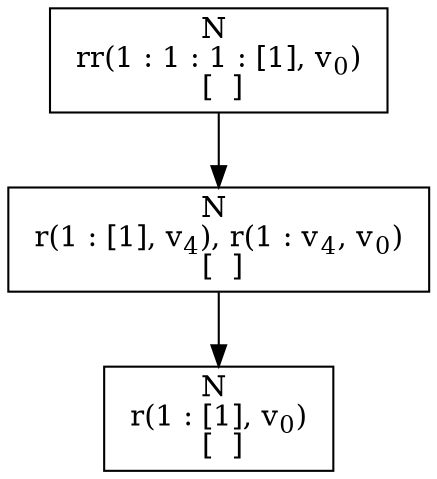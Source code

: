 digraph {
    graph [rankdir=TB
          ,bgcolor=transparent];
    node [shape=box
         ,fillcolor=white
         ,style=filled];
    0 [label=<N <BR/> rr(1 : 1 : 1 : [1], v<SUB>0</SUB>) <BR/>  [  ] >];
    1 [label=<N <BR/> r(1 : [1], v<SUB>4</SUB>), r(1 : v<SUB>4</SUB>, v<SUB>0</SUB>) <BR/>  [  ] >];
    2 [label=<N <BR/> r(1 : [1], v<SUB>0</SUB>) <BR/>  [  ] >];
    0 -> 1 [label=""];
    1 -> 2 [label=""];
}